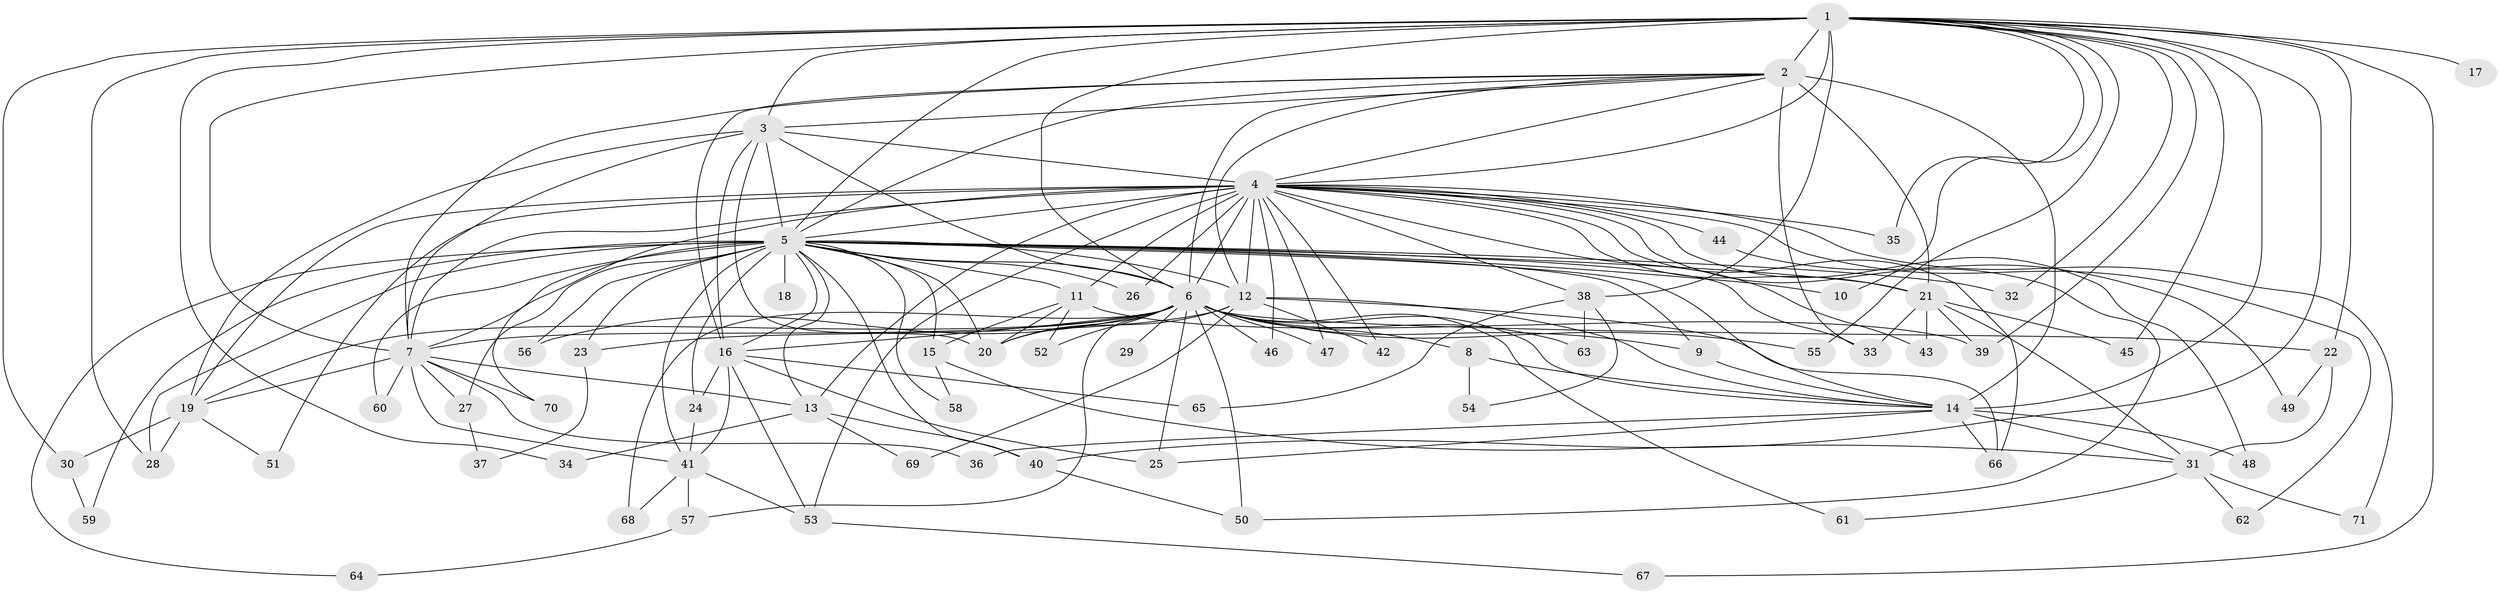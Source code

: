 // original degree distribution, {29: 0.0070921985815602835, 31: 0.0070921985815602835, 21: 0.0070921985815602835, 17: 0.014184397163120567, 20: 0.0070921985815602835, 26: 0.0070921985815602835, 30: 0.0070921985815602835, 32: 0.0070921985815602835, 15: 0.0070921985815602835, 16: 0.0070921985815602835, 3: 0.18439716312056736, 2: 0.5673758865248227, 4: 0.07801418439716312, 6: 0.014184397163120567, 8: 0.02127659574468085, 5: 0.04964539007092199, 7: 0.0070921985815602835}
// Generated by graph-tools (version 1.1) at 2025/34/03/09/25 02:34:45]
// undirected, 71 vertices, 171 edges
graph export_dot {
graph [start="1"]
  node [color=gray90,style=filled];
  1;
  2;
  3;
  4;
  5;
  6;
  7;
  8;
  9;
  10;
  11;
  12;
  13;
  14;
  15;
  16;
  17;
  18;
  19;
  20;
  21;
  22;
  23;
  24;
  25;
  26;
  27;
  28;
  29;
  30;
  31;
  32;
  33;
  34;
  35;
  36;
  37;
  38;
  39;
  40;
  41;
  42;
  43;
  44;
  45;
  46;
  47;
  48;
  49;
  50;
  51;
  52;
  53;
  54;
  55;
  56;
  57;
  58;
  59;
  60;
  61;
  62;
  63;
  64;
  65;
  66;
  67;
  68;
  69;
  70;
  71;
  1 -- 2 [weight=1.0];
  1 -- 3 [weight=1.0];
  1 -- 4 [weight=2.0];
  1 -- 5 [weight=3.0];
  1 -- 6 [weight=2.0];
  1 -- 7 [weight=3.0];
  1 -- 10 [weight=1.0];
  1 -- 14 [weight=2.0];
  1 -- 17 [weight=1.0];
  1 -- 22 [weight=1.0];
  1 -- 28 [weight=1.0];
  1 -- 30 [weight=1.0];
  1 -- 32 [weight=1.0];
  1 -- 34 [weight=1.0];
  1 -- 35 [weight=1.0];
  1 -- 38 [weight=1.0];
  1 -- 39 [weight=1.0];
  1 -- 40 [weight=1.0];
  1 -- 45 [weight=1.0];
  1 -- 55 [weight=1.0];
  1 -- 67 [weight=1.0];
  2 -- 3 [weight=1.0];
  2 -- 4 [weight=2.0];
  2 -- 5 [weight=3.0];
  2 -- 6 [weight=2.0];
  2 -- 7 [weight=3.0];
  2 -- 12 [weight=2.0];
  2 -- 14 [weight=13.0];
  2 -- 16 [weight=1.0];
  2 -- 21 [weight=1.0];
  2 -- 33 [weight=1.0];
  3 -- 4 [weight=3.0];
  3 -- 5 [weight=4.0];
  3 -- 6 [weight=2.0];
  3 -- 7 [weight=2.0];
  3 -- 16 [weight=1.0];
  3 -- 19 [weight=2.0];
  3 -- 20 [weight=6.0];
  4 -- 5 [weight=3.0];
  4 -- 6 [weight=4.0];
  4 -- 7 [weight=4.0];
  4 -- 11 [weight=5.0];
  4 -- 12 [weight=1.0];
  4 -- 13 [weight=2.0];
  4 -- 19 [weight=1.0];
  4 -- 21 [weight=1.0];
  4 -- 26 [weight=1.0];
  4 -- 35 [weight=1.0];
  4 -- 38 [weight=1.0];
  4 -- 42 [weight=1.0];
  4 -- 43 [weight=1.0];
  4 -- 44 [weight=1.0];
  4 -- 46 [weight=1.0];
  4 -- 47 [weight=1.0];
  4 -- 48 [weight=1.0];
  4 -- 50 [weight=1.0];
  4 -- 51 [weight=1.0];
  4 -- 53 [weight=1.0];
  4 -- 62 [weight=1.0];
  4 -- 66 [weight=1.0];
  4 -- 70 [weight=1.0];
  4 -- 71 [weight=1.0];
  5 -- 6 [weight=2.0];
  5 -- 7 [weight=20.0];
  5 -- 9 [weight=1.0];
  5 -- 10 [weight=1.0];
  5 -- 11 [weight=1.0];
  5 -- 12 [weight=2.0];
  5 -- 13 [weight=2.0];
  5 -- 14 [weight=5.0];
  5 -- 15 [weight=2.0];
  5 -- 16 [weight=1.0];
  5 -- 18 [weight=1.0];
  5 -- 20 [weight=1.0];
  5 -- 21 [weight=2.0];
  5 -- 23 [weight=1.0];
  5 -- 24 [weight=1.0];
  5 -- 26 [weight=1.0];
  5 -- 27 [weight=2.0];
  5 -- 28 [weight=1.0];
  5 -- 32 [weight=1.0];
  5 -- 33 [weight=1.0];
  5 -- 40 [weight=1.0];
  5 -- 41 [weight=1.0];
  5 -- 56 [weight=1.0];
  5 -- 58 [weight=1.0];
  5 -- 59 [weight=1.0];
  5 -- 60 [weight=1.0];
  5 -- 64 [weight=1.0];
  6 -- 7 [weight=4.0];
  6 -- 8 [weight=1.0];
  6 -- 9 [weight=1.0];
  6 -- 14 [weight=1.0];
  6 -- 16 [weight=1.0];
  6 -- 19 [weight=1.0];
  6 -- 20 [weight=1.0];
  6 -- 22 [weight=1.0];
  6 -- 25 [weight=1.0];
  6 -- 29 [weight=1.0];
  6 -- 46 [weight=1.0];
  6 -- 47 [weight=1.0];
  6 -- 50 [weight=1.0];
  6 -- 52 [weight=1.0];
  6 -- 55 [weight=1.0];
  6 -- 56 [weight=1.0];
  6 -- 57 [weight=1.0];
  6 -- 61 [weight=1.0];
  6 -- 63 [weight=1.0];
  6 -- 68 [weight=1.0];
  7 -- 13 [weight=1.0];
  7 -- 19 [weight=1.0];
  7 -- 27 [weight=1.0];
  7 -- 36 [weight=1.0];
  7 -- 41 [weight=1.0];
  7 -- 60 [weight=1.0];
  7 -- 70 [weight=1.0];
  8 -- 14 [weight=1.0];
  8 -- 54 [weight=1.0];
  9 -- 14 [weight=1.0];
  11 -- 15 [weight=1.0];
  11 -- 20 [weight=2.0];
  11 -- 39 [weight=1.0];
  11 -- 52 [weight=1.0];
  12 -- 14 [weight=1.0];
  12 -- 20 [weight=1.0];
  12 -- 23 [weight=1.0];
  12 -- 42 [weight=1.0];
  12 -- 66 [weight=1.0];
  12 -- 69 [weight=1.0];
  13 -- 34 [weight=1.0];
  13 -- 40 [weight=1.0];
  13 -- 69 [weight=1.0];
  14 -- 25 [weight=1.0];
  14 -- 31 [weight=1.0];
  14 -- 36 [weight=1.0];
  14 -- 48 [weight=1.0];
  14 -- 66 [weight=1.0];
  15 -- 31 [weight=1.0];
  15 -- 58 [weight=1.0];
  16 -- 24 [weight=2.0];
  16 -- 25 [weight=1.0];
  16 -- 41 [weight=1.0];
  16 -- 53 [weight=1.0];
  16 -- 65 [weight=1.0];
  19 -- 28 [weight=1.0];
  19 -- 30 [weight=1.0];
  19 -- 51 [weight=1.0];
  21 -- 31 [weight=1.0];
  21 -- 33 [weight=1.0];
  21 -- 39 [weight=1.0];
  21 -- 43 [weight=1.0];
  21 -- 45 [weight=1.0];
  22 -- 31 [weight=1.0];
  22 -- 49 [weight=1.0];
  23 -- 37 [weight=1.0];
  24 -- 41 [weight=1.0];
  27 -- 37 [weight=1.0];
  30 -- 59 [weight=1.0];
  31 -- 61 [weight=1.0];
  31 -- 62 [weight=1.0];
  31 -- 71 [weight=1.0];
  38 -- 54 [weight=1.0];
  38 -- 63 [weight=1.0];
  38 -- 65 [weight=1.0];
  40 -- 50 [weight=1.0];
  41 -- 53 [weight=1.0];
  41 -- 57 [weight=1.0];
  41 -- 68 [weight=1.0];
  44 -- 49 [weight=1.0];
  53 -- 67 [weight=1.0];
  57 -- 64 [weight=1.0];
}
